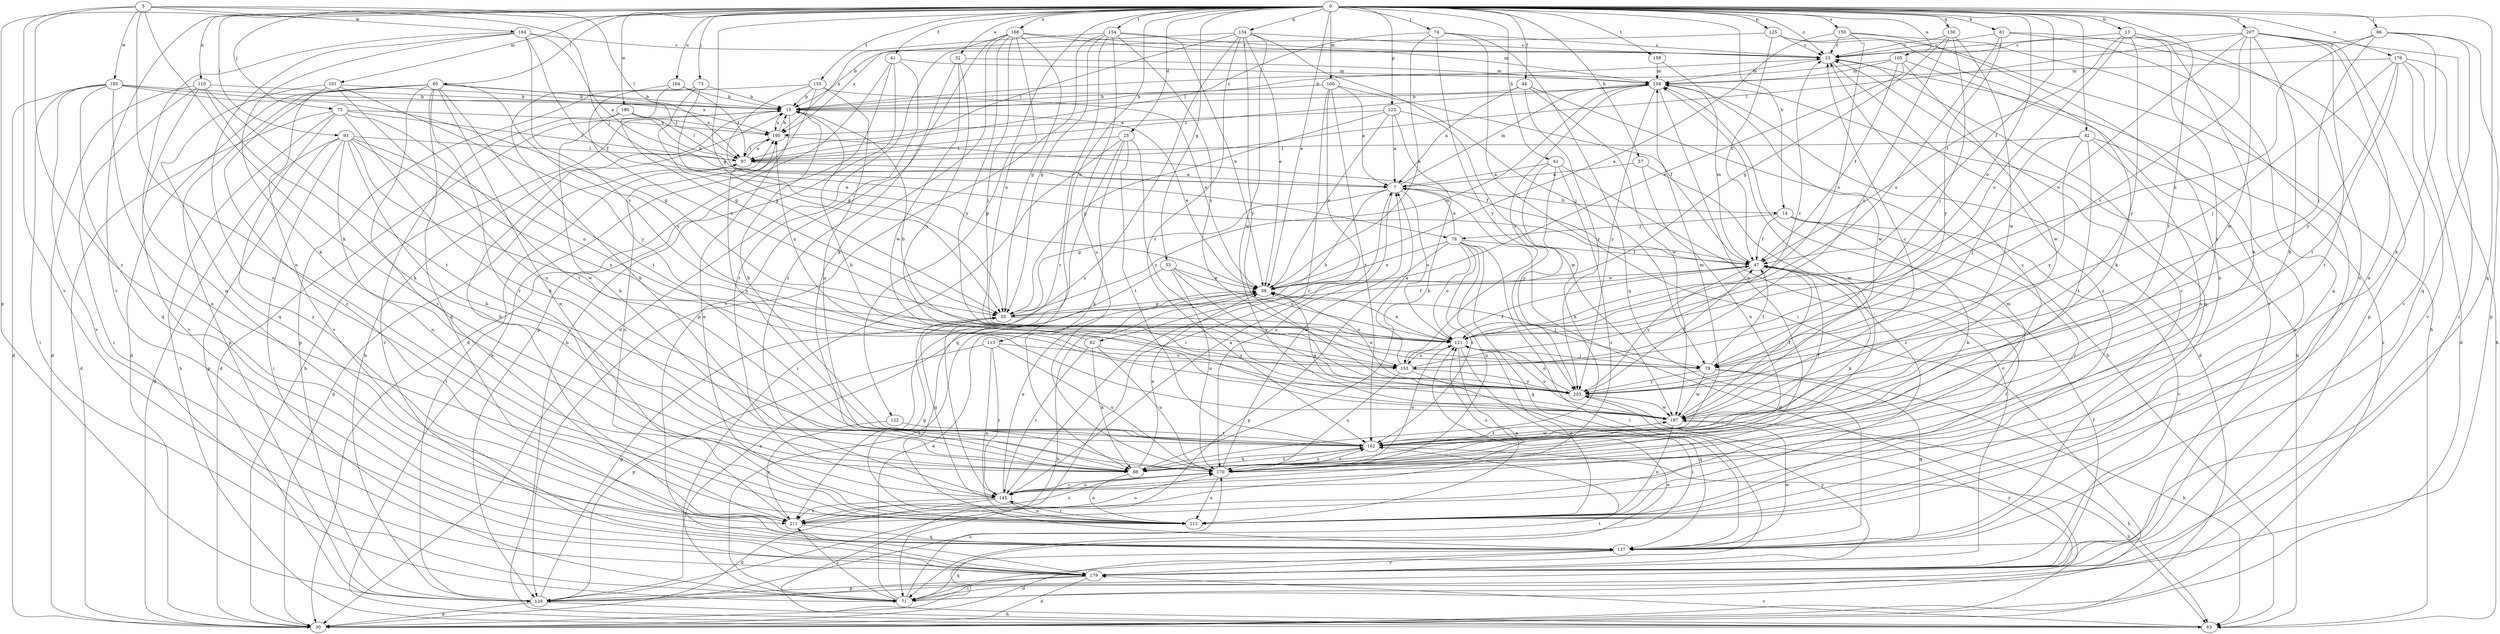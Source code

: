 strict digraph  {
0;
5;
7;
13;
14;
15;
23;
25;
30;
32;
38;
41;
42;
44;
47;
53;
55;
57;
61;
62;
63;
65;
66;
71;
73;
74;
75;
78;
79;
81;
88;
93;
97;
100;
101;
104;
105;
110;
112;
113;
121;
122;
123;
125;
129;
130;
134;
137;
145;
150;
153;
154;
155;
158;
162;
164;
168;
170;
176;
179;
180;
184;
185;
187;
195;
203;
207;
211;
0 -> 13  [label=b];
0 -> 14  [label=b];
0 -> 23  [label=c];
0 -> 25  [label=d];
0 -> 32  [label=e];
0 -> 38  [label=e];
0 -> 41  [label=f];
0 -> 42  [label=f];
0 -> 44  [label=f];
0 -> 47  [label=f];
0 -> 53  [label=g];
0 -> 55  [label=g];
0 -> 57  [label=h];
0 -> 61  [label=h];
0 -> 65  [label=i];
0 -> 66  [label=i];
0 -> 73  [label=j];
0 -> 74  [label=j];
0 -> 75  [label=j];
0 -> 81  [label=k];
0 -> 93  [label=l];
0 -> 100  [label=m];
0 -> 101  [label=m];
0 -> 105  [label=n];
0 -> 110  [label=n];
0 -> 113  [label=o];
0 -> 121  [label=o];
0 -> 122  [label=p];
0 -> 123  [label=p];
0 -> 125  [label=p];
0 -> 129  [label=p];
0 -> 130  [label=q];
0 -> 134  [label=q];
0 -> 137  [label=q];
0 -> 150  [label=s];
0 -> 154  [label=t];
0 -> 155  [label=t];
0 -> 158  [label=t];
0 -> 162  [label=t];
0 -> 164  [label=u];
0 -> 168  [label=u];
0 -> 176  [label=v];
0 -> 179  [label=v];
0 -> 180  [label=w];
0 -> 207  [label=z];
5 -> 78  [label=j];
5 -> 88  [label=k];
5 -> 97  [label=l];
5 -> 112  [label=n];
5 -> 179  [label=v];
5 -> 184  [label=w];
5 -> 185  [label=w];
5 -> 211  [label=z];
7 -> 14  [label=b];
7 -> 30  [label=d];
7 -> 55  [label=g];
7 -> 62  [label=h];
7 -> 104  [label=m];
7 -> 121  [label=o];
7 -> 170  [label=u];
13 -> 23  [label=c];
13 -> 47  [label=f];
13 -> 88  [label=k];
13 -> 112  [label=n];
13 -> 121  [label=o];
13 -> 162  [label=t];
13 -> 203  [label=y];
14 -> 47  [label=f];
14 -> 78  [label=j];
14 -> 88  [label=k];
14 -> 145  [label=r];
14 -> 179  [label=v];
15 -> 23  [label=c];
15 -> 30  [label=d];
15 -> 38  [label=e];
15 -> 112  [label=n];
15 -> 195  [label=x];
23 -> 104  [label=m];
23 -> 137  [label=q];
23 -> 211  [label=z];
25 -> 71  [label=i];
25 -> 88  [label=k];
25 -> 97  [label=l];
25 -> 137  [label=q];
25 -> 162  [label=t];
25 -> 203  [label=y];
30 -> 15  [label=b];
30 -> 23  [label=c];
30 -> 121  [label=o];
32 -> 104  [label=m];
32 -> 145  [label=r];
32 -> 187  [label=w];
32 -> 203  [label=y];
38 -> 55  [label=g];
38 -> 63  [label=h];
38 -> 79  [label=j];
41 -> 30  [label=d];
41 -> 63  [label=h];
41 -> 104  [label=m];
41 -> 129  [label=p];
41 -> 145  [label=r];
42 -> 79  [label=j];
42 -> 97  [label=l];
42 -> 112  [label=n];
42 -> 162  [label=t];
42 -> 170  [label=u];
42 -> 203  [label=y];
44 -> 7  [label=a];
44 -> 15  [label=b];
44 -> 63  [label=h];
44 -> 187  [label=w];
44 -> 203  [label=y];
47 -> 38  [label=e];
47 -> 88  [label=k];
47 -> 104  [label=m];
47 -> 203  [label=y];
53 -> 38  [label=e];
53 -> 71  [label=i];
53 -> 121  [label=o];
53 -> 170  [label=u];
53 -> 203  [label=y];
55 -> 47  [label=f];
55 -> 104  [label=m];
55 -> 121  [label=o];
57 -> 7  [label=a];
57 -> 170  [label=u];
57 -> 211  [label=z];
61 -> 7  [label=a];
61 -> 88  [label=k];
61 -> 179  [label=v];
61 -> 203  [label=y];
61 -> 211  [label=z];
62 -> 88  [label=k];
62 -> 145  [label=r];
62 -> 153  [label=s];
62 -> 170  [label=u];
62 -> 195  [label=x];
63 -> 179  [label=v];
65 -> 15  [label=b];
65 -> 30  [label=d];
65 -> 97  [label=l];
65 -> 112  [label=n];
65 -> 129  [label=p];
65 -> 137  [label=q];
65 -> 145  [label=r];
65 -> 153  [label=s];
65 -> 162  [label=t];
65 -> 179  [label=v];
65 -> 211  [label=z];
66 -> 23  [label=c];
66 -> 79  [label=j];
66 -> 88  [label=k];
66 -> 121  [label=o];
66 -> 129  [label=p];
66 -> 137  [label=q];
71 -> 38  [label=e];
71 -> 137  [label=q];
71 -> 170  [label=u];
71 -> 203  [label=y];
71 -> 211  [label=z];
73 -> 15  [label=b];
73 -> 38  [label=e];
73 -> 55  [label=g];
73 -> 88  [label=k];
74 -> 23  [label=c];
74 -> 38  [label=e];
74 -> 71  [label=i];
74 -> 97  [label=l];
74 -> 137  [label=q];
74 -> 203  [label=y];
75 -> 30  [label=d];
75 -> 63  [label=h];
75 -> 88  [label=k];
75 -> 97  [label=l];
75 -> 162  [label=t];
75 -> 195  [label=x];
75 -> 211  [label=z];
78 -> 7  [label=a];
78 -> 38  [label=e];
78 -> 47  [label=f];
78 -> 71  [label=i];
78 -> 121  [label=o];
78 -> 129  [label=p];
78 -> 137  [label=q];
78 -> 162  [label=t];
78 -> 170  [label=u];
79 -> 15  [label=b];
79 -> 47  [label=f];
79 -> 63  [label=h];
79 -> 137  [label=q];
79 -> 187  [label=w];
79 -> 203  [label=y];
81 -> 23  [label=c];
81 -> 121  [label=o];
81 -> 129  [label=p];
81 -> 137  [label=q];
81 -> 203  [label=y];
88 -> 38  [label=e];
88 -> 112  [label=n];
88 -> 162  [label=t];
93 -> 30  [label=d];
93 -> 71  [label=i];
93 -> 88  [label=k];
93 -> 97  [label=l];
93 -> 112  [label=n];
93 -> 121  [label=o];
93 -> 129  [label=p];
93 -> 187  [label=w];
93 -> 203  [label=y];
97 -> 7  [label=a];
97 -> 30  [label=d];
97 -> 195  [label=x];
100 -> 7  [label=a];
100 -> 15  [label=b];
100 -> 47  [label=f];
100 -> 71  [label=i];
100 -> 145  [label=r];
100 -> 162  [label=t];
101 -> 15  [label=b];
101 -> 137  [label=q];
101 -> 170  [label=u];
101 -> 203  [label=y];
101 -> 211  [label=z];
104 -> 15  [label=b];
104 -> 30  [label=d];
104 -> 63  [label=h];
104 -> 97  [label=l];
104 -> 153  [label=s];
104 -> 170  [label=u];
104 -> 203  [label=y];
105 -> 15  [label=b];
105 -> 38  [label=e];
105 -> 47  [label=f];
105 -> 88  [label=k];
105 -> 104  [label=m];
105 -> 187  [label=w];
110 -> 15  [label=b];
110 -> 30  [label=d];
110 -> 71  [label=i];
110 -> 88  [label=k];
110 -> 162  [label=t];
110 -> 179  [label=v];
112 -> 23  [label=c];
112 -> 47  [label=f];
112 -> 55  [label=g];
112 -> 104  [label=m];
112 -> 121  [label=o];
112 -> 145  [label=r];
113 -> 112  [label=n];
113 -> 129  [label=p];
113 -> 145  [label=r];
113 -> 153  [label=s];
113 -> 170  [label=u];
121 -> 38  [label=e];
121 -> 71  [label=i];
121 -> 79  [label=j];
121 -> 112  [label=n];
121 -> 153  [label=s];
122 -> 162  [label=t];
122 -> 211  [label=z];
123 -> 7  [label=a];
123 -> 38  [label=e];
123 -> 55  [label=g];
123 -> 88  [label=k];
123 -> 187  [label=w];
123 -> 195  [label=x];
125 -> 15  [label=b];
125 -> 23  [label=c];
125 -> 47  [label=f];
125 -> 63  [label=h];
125 -> 179  [label=v];
129 -> 15  [label=b];
129 -> 30  [label=d];
129 -> 38  [label=e];
129 -> 55  [label=g];
129 -> 63  [label=h];
129 -> 97  [label=l];
129 -> 162  [label=t];
130 -> 23  [label=c];
130 -> 55  [label=g];
130 -> 79  [label=j];
130 -> 153  [label=s];
130 -> 187  [label=w];
134 -> 23  [label=c];
134 -> 38  [label=e];
134 -> 79  [label=j];
134 -> 97  [label=l];
134 -> 162  [label=t];
134 -> 187  [label=w];
134 -> 195  [label=x];
134 -> 203  [label=y];
134 -> 211  [label=z];
137 -> 30  [label=d];
137 -> 179  [label=v];
137 -> 187  [label=w];
145 -> 7  [label=a];
145 -> 30  [label=d];
145 -> 38  [label=e];
145 -> 55  [label=g];
145 -> 112  [label=n];
145 -> 121  [label=o];
145 -> 170  [label=u];
145 -> 211  [label=z];
150 -> 23  [label=c];
150 -> 38  [label=e];
150 -> 112  [label=n];
150 -> 121  [label=o];
150 -> 179  [label=v];
153 -> 7  [label=a];
153 -> 23  [label=c];
153 -> 47  [label=f];
153 -> 137  [label=q];
153 -> 170  [label=u];
153 -> 203  [label=y];
154 -> 23  [label=c];
154 -> 38  [label=e];
154 -> 55  [label=g];
154 -> 129  [label=p];
154 -> 145  [label=r];
154 -> 153  [label=s];
154 -> 170  [label=u];
154 -> 195  [label=x];
155 -> 15  [label=b];
155 -> 38  [label=e];
155 -> 55  [label=g];
155 -> 63  [label=h];
155 -> 129  [label=p];
155 -> 170  [label=u];
158 -> 104  [label=m];
158 -> 187  [label=w];
162 -> 15  [label=b];
162 -> 47  [label=f];
162 -> 63  [label=h];
162 -> 88  [label=k];
162 -> 104  [label=m];
162 -> 170  [label=u];
162 -> 187  [label=w];
162 -> 195  [label=x];
164 -> 15  [label=b];
164 -> 55  [label=g];
164 -> 97  [label=l];
164 -> 121  [label=o];
168 -> 23  [label=c];
168 -> 30  [label=d];
168 -> 55  [label=g];
168 -> 79  [label=j];
168 -> 88  [label=k];
168 -> 104  [label=m];
168 -> 121  [label=o];
168 -> 179  [label=v];
168 -> 203  [label=y];
170 -> 7  [label=a];
170 -> 23  [label=c];
170 -> 104  [label=m];
170 -> 112  [label=n];
170 -> 121  [label=o];
170 -> 145  [label=r];
170 -> 162  [label=t];
170 -> 211  [label=z];
176 -> 30  [label=d];
176 -> 63  [label=h];
176 -> 79  [label=j];
176 -> 104  [label=m];
176 -> 162  [label=t];
176 -> 179  [label=v];
176 -> 203  [label=y];
179 -> 30  [label=d];
179 -> 47  [label=f];
179 -> 71  [label=i];
179 -> 129  [label=p];
179 -> 203  [label=y];
180 -> 7  [label=a];
180 -> 88  [label=k];
180 -> 97  [label=l];
180 -> 179  [label=v];
180 -> 195  [label=x];
184 -> 7  [label=a];
184 -> 23  [label=c];
184 -> 47  [label=f];
184 -> 88  [label=k];
184 -> 112  [label=n];
184 -> 137  [label=q];
184 -> 153  [label=s];
185 -> 15  [label=b];
185 -> 30  [label=d];
185 -> 55  [label=g];
185 -> 71  [label=i];
185 -> 112  [label=n];
185 -> 137  [label=q];
185 -> 179  [label=v];
185 -> 195  [label=x];
187 -> 15  [label=b];
187 -> 23  [label=c];
187 -> 38  [label=e];
187 -> 47  [label=f];
187 -> 63  [label=h];
187 -> 112  [label=n];
187 -> 121  [label=o];
187 -> 162  [label=t];
195 -> 15  [label=b];
195 -> 47  [label=f];
195 -> 97  [label=l];
203 -> 38  [label=e];
203 -> 47  [label=f];
203 -> 121  [label=o];
203 -> 187  [label=w];
207 -> 23  [label=c];
207 -> 71  [label=i];
207 -> 88  [label=k];
207 -> 97  [label=l];
207 -> 112  [label=n];
207 -> 121  [label=o];
207 -> 145  [label=r];
207 -> 153  [label=s];
207 -> 179  [label=v];
207 -> 187  [label=w];
211 -> 15  [label=b];
211 -> 137  [label=q];
211 -> 170  [label=u];
211 -> 195  [label=x];
}
